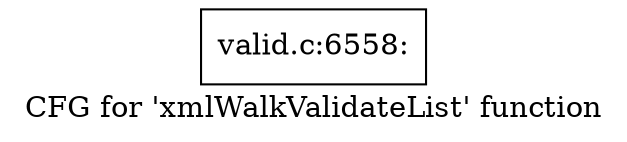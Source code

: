 digraph "CFG for 'xmlWalkValidateList' function" {
	label="CFG for 'xmlWalkValidateList' function";

	Node0x55fa510bde40 [shape=record,label="{valid.c:6558:}"];
}
